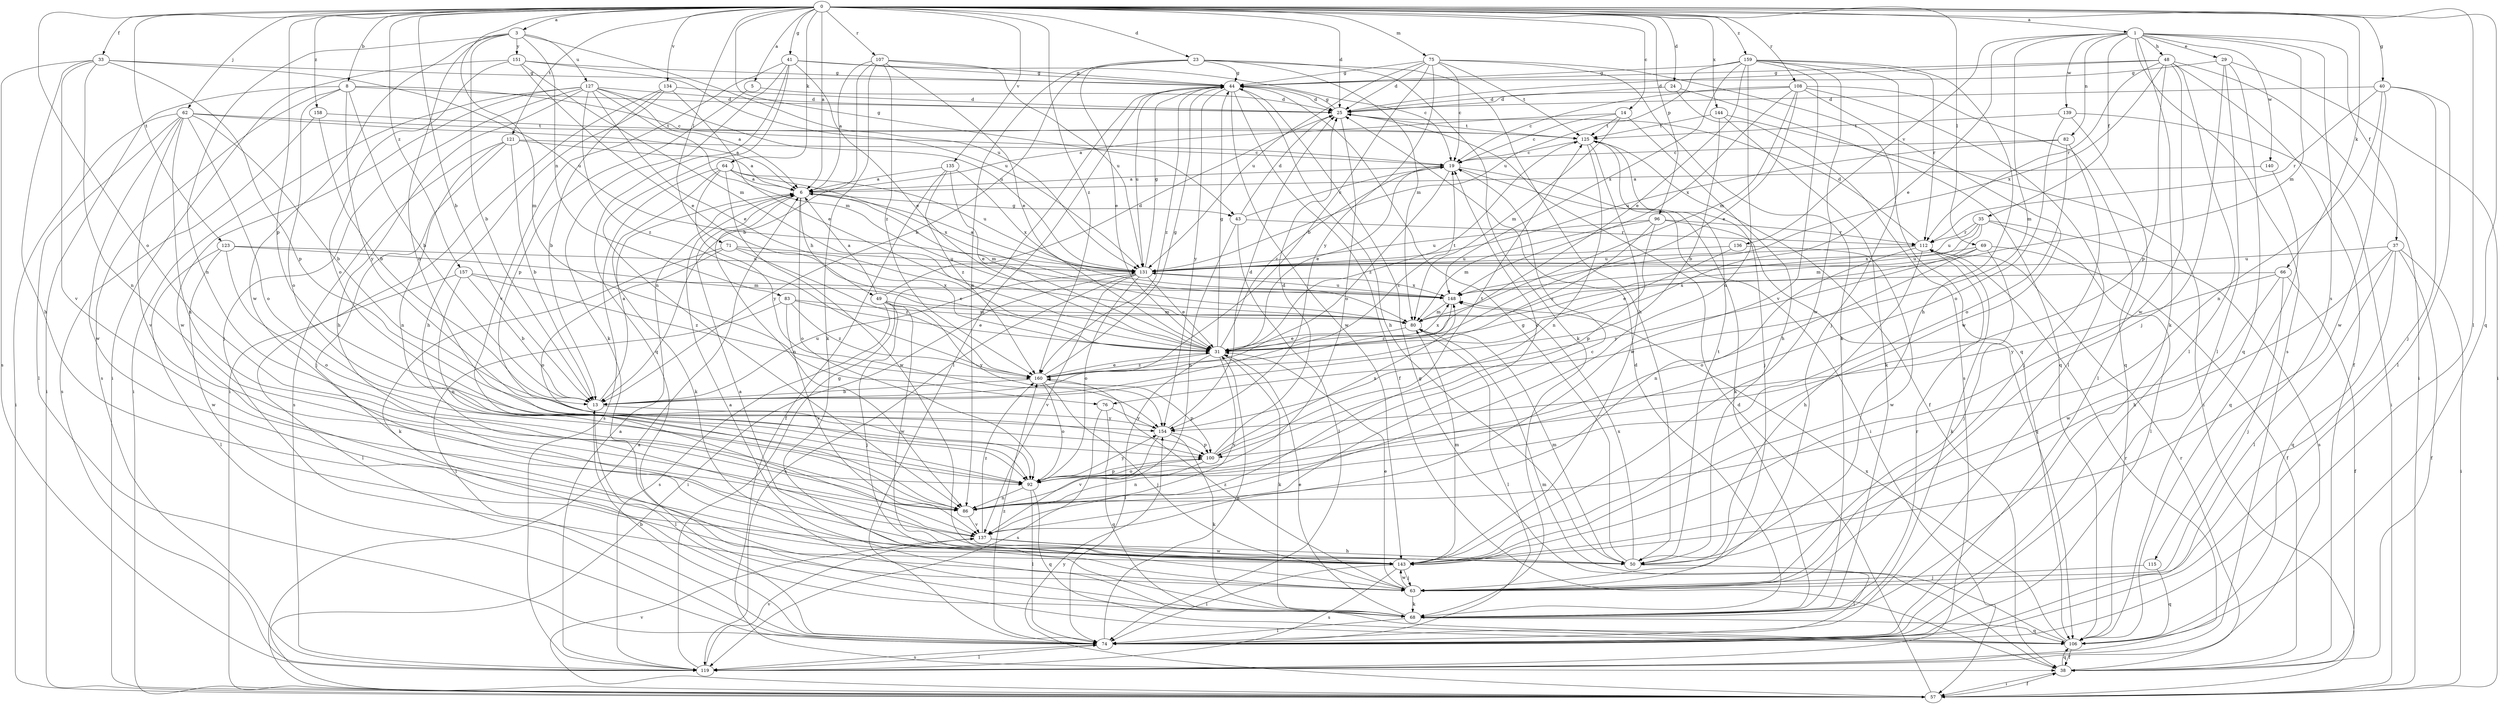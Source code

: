 strict digraph  {
0;
1;
3;
5;
6;
8;
13;
14;
19;
23;
24;
25;
29;
31;
33;
35;
37;
38;
40;
41;
43;
44;
48;
49;
50;
57;
62;
63;
64;
66;
68;
69;
71;
74;
75;
76;
80;
82;
83;
86;
92;
96;
100;
106;
107;
108;
112;
115;
119;
121;
123;
125;
127;
131;
134;
135;
136;
137;
139;
140;
143;
144;
148;
151;
154;
157;
158;
159;
160;
0 -> 1  [label=a];
0 -> 3  [label=a];
0 -> 5  [label=a];
0 -> 6  [label=a];
0 -> 8  [label=b];
0 -> 13  [label=b];
0 -> 14  [label=c];
0 -> 23  [label=d];
0 -> 24  [label=d];
0 -> 25  [label=d];
0 -> 33  [label=f];
0 -> 40  [label=g];
0 -> 41  [label=g];
0 -> 43  [label=g];
0 -> 62  [label=j];
0 -> 64  [label=k];
0 -> 66  [label=k];
0 -> 69  [label=l];
0 -> 71  [label=l];
0 -> 74  [label=l];
0 -> 75  [label=m];
0 -> 76  [label=m];
0 -> 92  [label=o];
0 -> 96  [label=p];
0 -> 100  [label=p];
0 -> 106  [label=q];
0 -> 107  [label=r];
0 -> 108  [label=r];
0 -> 121  [label=t];
0 -> 123  [label=t];
0 -> 134  [label=v];
0 -> 135  [label=v];
0 -> 144  [label=x];
0 -> 157  [label=z];
0 -> 158  [label=z];
0 -> 159  [label=z];
0 -> 160  [label=z];
1 -> 29  [label=e];
1 -> 31  [label=e];
1 -> 35  [label=f];
1 -> 37  [label=f];
1 -> 48  [label=h];
1 -> 68  [label=k];
1 -> 76  [label=m];
1 -> 80  [label=m];
1 -> 82  [label=n];
1 -> 115  [label=s];
1 -> 119  [label=s];
1 -> 136  [label=v];
1 -> 139  [label=w];
1 -> 140  [label=w];
3 -> 13  [label=b];
3 -> 83  [label=n];
3 -> 86  [label=n];
3 -> 92  [label=o];
3 -> 127  [label=u];
3 -> 131  [label=u];
3 -> 143  [label=w];
3 -> 151  [label=y];
5 -> 25  [label=d];
5 -> 100  [label=p];
6 -> 43  [label=g];
6 -> 49  [label=h];
6 -> 80  [label=m];
6 -> 86  [label=n];
6 -> 92  [label=o];
8 -> 13  [label=b];
8 -> 19  [label=c];
8 -> 25  [label=d];
8 -> 57  [label=i];
8 -> 92  [label=o];
8 -> 119  [label=s];
8 -> 154  [label=y];
13 -> 6  [label=a];
13 -> 19  [label=c];
13 -> 74  [label=l];
13 -> 131  [label=u];
13 -> 154  [label=y];
14 -> 6  [label=a];
14 -> 19  [label=c];
14 -> 50  [label=h];
14 -> 80  [label=m];
14 -> 125  [label=t];
19 -> 6  [label=a];
19 -> 31  [label=e];
19 -> 57  [label=i];
19 -> 68  [label=k];
19 -> 160  [label=z];
23 -> 13  [label=b];
23 -> 31  [label=e];
23 -> 44  [label=g];
23 -> 50  [label=h];
23 -> 68  [label=k];
23 -> 80  [label=m];
23 -> 86  [label=n];
24 -> 25  [label=d];
24 -> 106  [label=q];
24 -> 119  [label=s];
25 -> 44  [label=g];
25 -> 92  [label=o];
25 -> 125  [label=t];
29 -> 44  [label=g];
29 -> 57  [label=i];
29 -> 63  [label=j];
29 -> 74  [label=l];
29 -> 106  [label=q];
31 -> 19  [label=c];
31 -> 44  [label=g];
31 -> 68  [label=k];
31 -> 74  [label=l];
31 -> 125  [label=t];
31 -> 137  [label=v];
31 -> 148  [label=x];
31 -> 160  [label=z];
33 -> 44  [label=g];
33 -> 50  [label=h];
33 -> 86  [label=n];
33 -> 100  [label=p];
33 -> 119  [label=s];
33 -> 131  [label=u];
33 -> 137  [label=v];
35 -> 74  [label=l];
35 -> 80  [label=m];
35 -> 112  [label=r];
35 -> 119  [label=s];
35 -> 131  [label=u];
35 -> 148  [label=x];
37 -> 38  [label=f];
37 -> 50  [label=h];
37 -> 57  [label=i];
37 -> 74  [label=l];
37 -> 106  [label=q];
37 -> 131  [label=u];
38 -> 44  [label=g];
38 -> 57  [label=i];
38 -> 106  [label=q];
38 -> 112  [label=r];
40 -> 25  [label=d];
40 -> 63  [label=j];
40 -> 74  [label=l];
40 -> 86  [label=n];
40 -> 112  [label=r];
40 -> 143  [label=w];
41 -> 19  [label=c];
41 -> 31  [label=e];
41 -> 44  [label=g];
41 -> 68  [label=k];
41 -> 86  [label=n];
41 -> 106  [label=q];
41 -> 137  [label=v];
43 -> 19  [label=c];
43 -> 25  [label=d];
43 -> 74  [label=l];
43 -> 86  [label=n];
43 -> 112  [label=r];
44 -> 25  [label=d];
44 -> 38  [label=f];
44 -> 50  [label=h];
44 -> 74  [label=l];
44 -> 131  [label=u];
44 -> 143  [label=w];
44 -> 154  [label=y];
44 -> 160  [label=z];
48 -> 25  [label=d];
48 -> 38  [label=f];
48 -> 44  [label=g];
48 -> 57  [label=i];
48 -> 74  [label=l];
48 -> 100  [label=p];
48 -> 112  [label=r];
48 -> 143  [label=w];
48 -> 148  [label=x];
49 -> 6  [label=a];
49 -> 25  [label=d];
49 -> 63  [label=j];
49 -> 80  [label=m];
49 -> 119  [label=s];
49 -> 143  [label=w];
49 -> 154  [label=y];
50 -> 44  [label=g];
50 -> 74  [label=l];
50 -> 80  [label=m];
50 -> 125  [label=t];
50 -> 148  [label=x];
57 -> 6  [label=a];
57 -> 25  [label=d];
57 -> 38  [label=f];
57 -> 137  [label=v];
57 -> 154  [label=y];
62 -> 6  [label=a];
62 -> 13  [label=b];
62 -> 57  [label=i];
62 -> 74  [label=l];
62 -> 86  [label=n];
62 -> 92  [label=o];
62 -> 125  [label=t];
62 -> 137  [label=v];
62 -> 143  [label=w];
63 -> 6  [label=a];
63 -> 31  [label=e];
63 -> 68  [label=k];
63 -> 143  [label=w];
63 -> 160  [label=z];
64 -> 6  [label=a];
64 -> 68  [label=k];
64 -> 119  [label=s];
64 -> 131  [label=u];
64 -> 143  [label=w];
64 -> 148  [label=x];
64 -> 154  [label=y];
66 -> 38  [label=f];
66 -> 63  [label=j];
66 -> 143  [label=w];
66 -> 148  [label=x];
66 -> 154  [label=y];
68 -> 6  [label=a];
68 -> 25  [label=d];
68 -> 31  [label=e];
68 -> 74  [label=l];
68 -> 106  [label=q];
68 -> 112  [label=r];
69 -> 38  [label=f];
69 -> 63  [label=j];
69 -> 92  [label=o];
69 -> 131  [label=u];
69 -> 154  [label=y];
71 -> 31  [label=e];
71 -> 68  [label=k];
71 -> 92  [label=o];
71 -> 131  [label=u];
71 -> 160  [label=z];
74 -> 13  [label=b];
74 -> 31  [label=e];
74 -> 119  [label=s];
74 -> 160  [label=z];
75 -> 13  [label=b];
75 -> 19  [label=c];
75 -> 25  [label=d];
75 -> 44  [label=g];
75 -> 68  [label=k];
75 -> 106  [label=q];
75 -> 125  [label=t];
75 -> 131  [label=u];
75 -> 154  [label=y];
76 -> 106  [label=q];
76 -> 119  [label=s];
76 -> 154  [label=y];
80 -> 31  [label=e];
80 -> 74  [label=l];
82 -> 19  [label=c];
82 -> 63  [label=j];
82 -> 92  [label=o];
82 -> 131  [label=u];
83 -> 31  [label=e];
83 -> 74  [label=l];
83 -> 80  [label=m];
83 -> 137  [label=v];
83 -> 160  [label=z];
86 -> 137  [label=v];
92 -> 19  [label=c];
92 -> 74  [label=l];
92 -> 86  [label=n];
92 -> 100  [label=p];
92 -> 106  [label=q];
92 -> 154  [label=y];
96 -> 80  [label=m];
96 -> 100  [label=p];
96 -> 106  [label=q];
96 -> 112  [label=r];
96 -> 131  [label=u];
96 -> 160  [label=z];
100 -> 25  [label=d];
100 -> 86  [label=n];
100 -> 92  [label=o];
100 -> 125  [label=t];
100 -> 148  [label=x];
106 -> 38  [label=f];
106 -> 80  [label=m];
106 -> 148  [label=x];
107 -> 6  [label=a];
107 -> 13  [label=b];
107 -> 31  [label=e];
107 -> 44  [label=g];
107 -> 68  [label=k];
107 -> 131  [label=u];
107 -> 160  [label=z];
108 -> 19  [label=c];
108 -> 25  [label=d];
108 -> 31  [label=e];
108 -> 74  [label=l];
108 -> 80  [label=m];
108 -> 106  [label=q];
108 -> 143  [label=w];
108 -> 148  [label=x];
112 -> 25  [label=d];
112 -> 50  [label=h];
112 -> 68  [label=k];
112 -> 86  [label=n];
112 -> 131  [label=u];
115 -> 63  [label=j];
115 -> 106  [label=q];
119 -> 6  [label=a];
119 -> 44  [label=g];
119 -> 74  [label=l];
119 -> 112  [label=r];
119 -> 137  [label=v];
121 -> 6  [label=a];
121 -> 13  [label=b];
121 -> 19  [label=c];
121 -> 63  [label=j];
121 -> 86  [label=n];
121 -> 119  [label=s];
123 -> 74  [label=l];
123 -> 80  [label=m];
123 -> 92  [label=o];
123 -> 131  [label=u];
123 -> 143  [label=w];
125 -> 19  [label=c];
125 -> 38  [label=f];
125 -> 63  [label=j];
125 -> 86  [label=n];
125 -> 143  [label=w];
127 -> 6  [label=a];
127 -> 25  [label=d];
127 -> 31  [label=e];
127 -> 50  [label=h];
127 -> 57  [label=i];
127 -> 63  [label=j];
127 -> 80  [label=m];
127 -> 131  [label=u];
127 -> 143  [label=w];
127 -> 160  [label=z];
131 -> 6  [label=a];
131 -> 31  [label=e];
131 -> 44  [label=g];
131 -> 57  [label=i];
131 -> 92  [label=o];
131 -> 119  [label=s];
131 -> 137  [label=v];
131 -> 148  [label=x];
134 -> 13  [label=b];
134 -> 25  [label=d];
134 -> 31  [label=e];
134 -> 50  [label=h];
134 -> 57  [label=i];
135 -> 6  [label=a];
135 -> 31  [label=e];
135 -> 38  [label=f];
135 -> 148  [label=x];
135 -> 160  [label=z];
136 -> 31  [label=e];
136 -> 131  [label=u];
136 -> 143  [label=w];
137 -> 19  [label=c];
137 -> 50  [label=h];
137 -> 143  [label=w];
137 -> 160  [label=z];
139 -> 57  [label=i];
139 -> 74  [label=l];
139 -> 92  [label=o];
139 -> 125  [label=t];
140 -> 6  [label=a];
140 -> 106  [label=q];
143 -> 63  [label=j];
143 -> 74  [label=l];
143 -> 80  [label=m];
143 -> 119  [label=s];
144 -> 13  [label=b];
144 -> 57  [label=i];
144 -> 68  [label=k];
144 -> 125  [label=t];
148 -> 80  [label=m];
148 -> 131  [label=u];
148 -> 160  [label=z];
151 -> 31  [label=e];
151 -> 44  [label=g];
151 -> 57  [label=i];
151 -> 80  [label=m];
151 -> 92  [label=o];
151 -> 131  [label=u];
154 -> 25  [label=d];
154 -> 68  [label=k];
154 -> 100  [label=p];
154 -> 137  [label=v];
157 -> 13  [label=b];
157 -> 74  [label=l];
157 -> 86  [label=n];
157 -> 148  [label=x];
157 -> 160  [label=z];
158 -> 13  [label=b];
158 -> 119  [label=s];
158 -> 125  [label=t];
159 -> 31  [label=e];
159 -> 44  [label=g];
159 -> 50  [label=h];
159 -> 63  [label=j];
159 -> 86  [label=n];
159 -> 112  [label=r];
159 -> 131  [label=u];
159 -> 137  [label=v];
159 -> 143  [label=w];
159 -> 148  [label=x];
160 -> 13  [label=b];
160 -> 31  [label=e];
160 -> 44  [label=g];
160 -> 63  [label=j];
160 -> 92  [label=o];
160 -> 100  [label=p];
}
